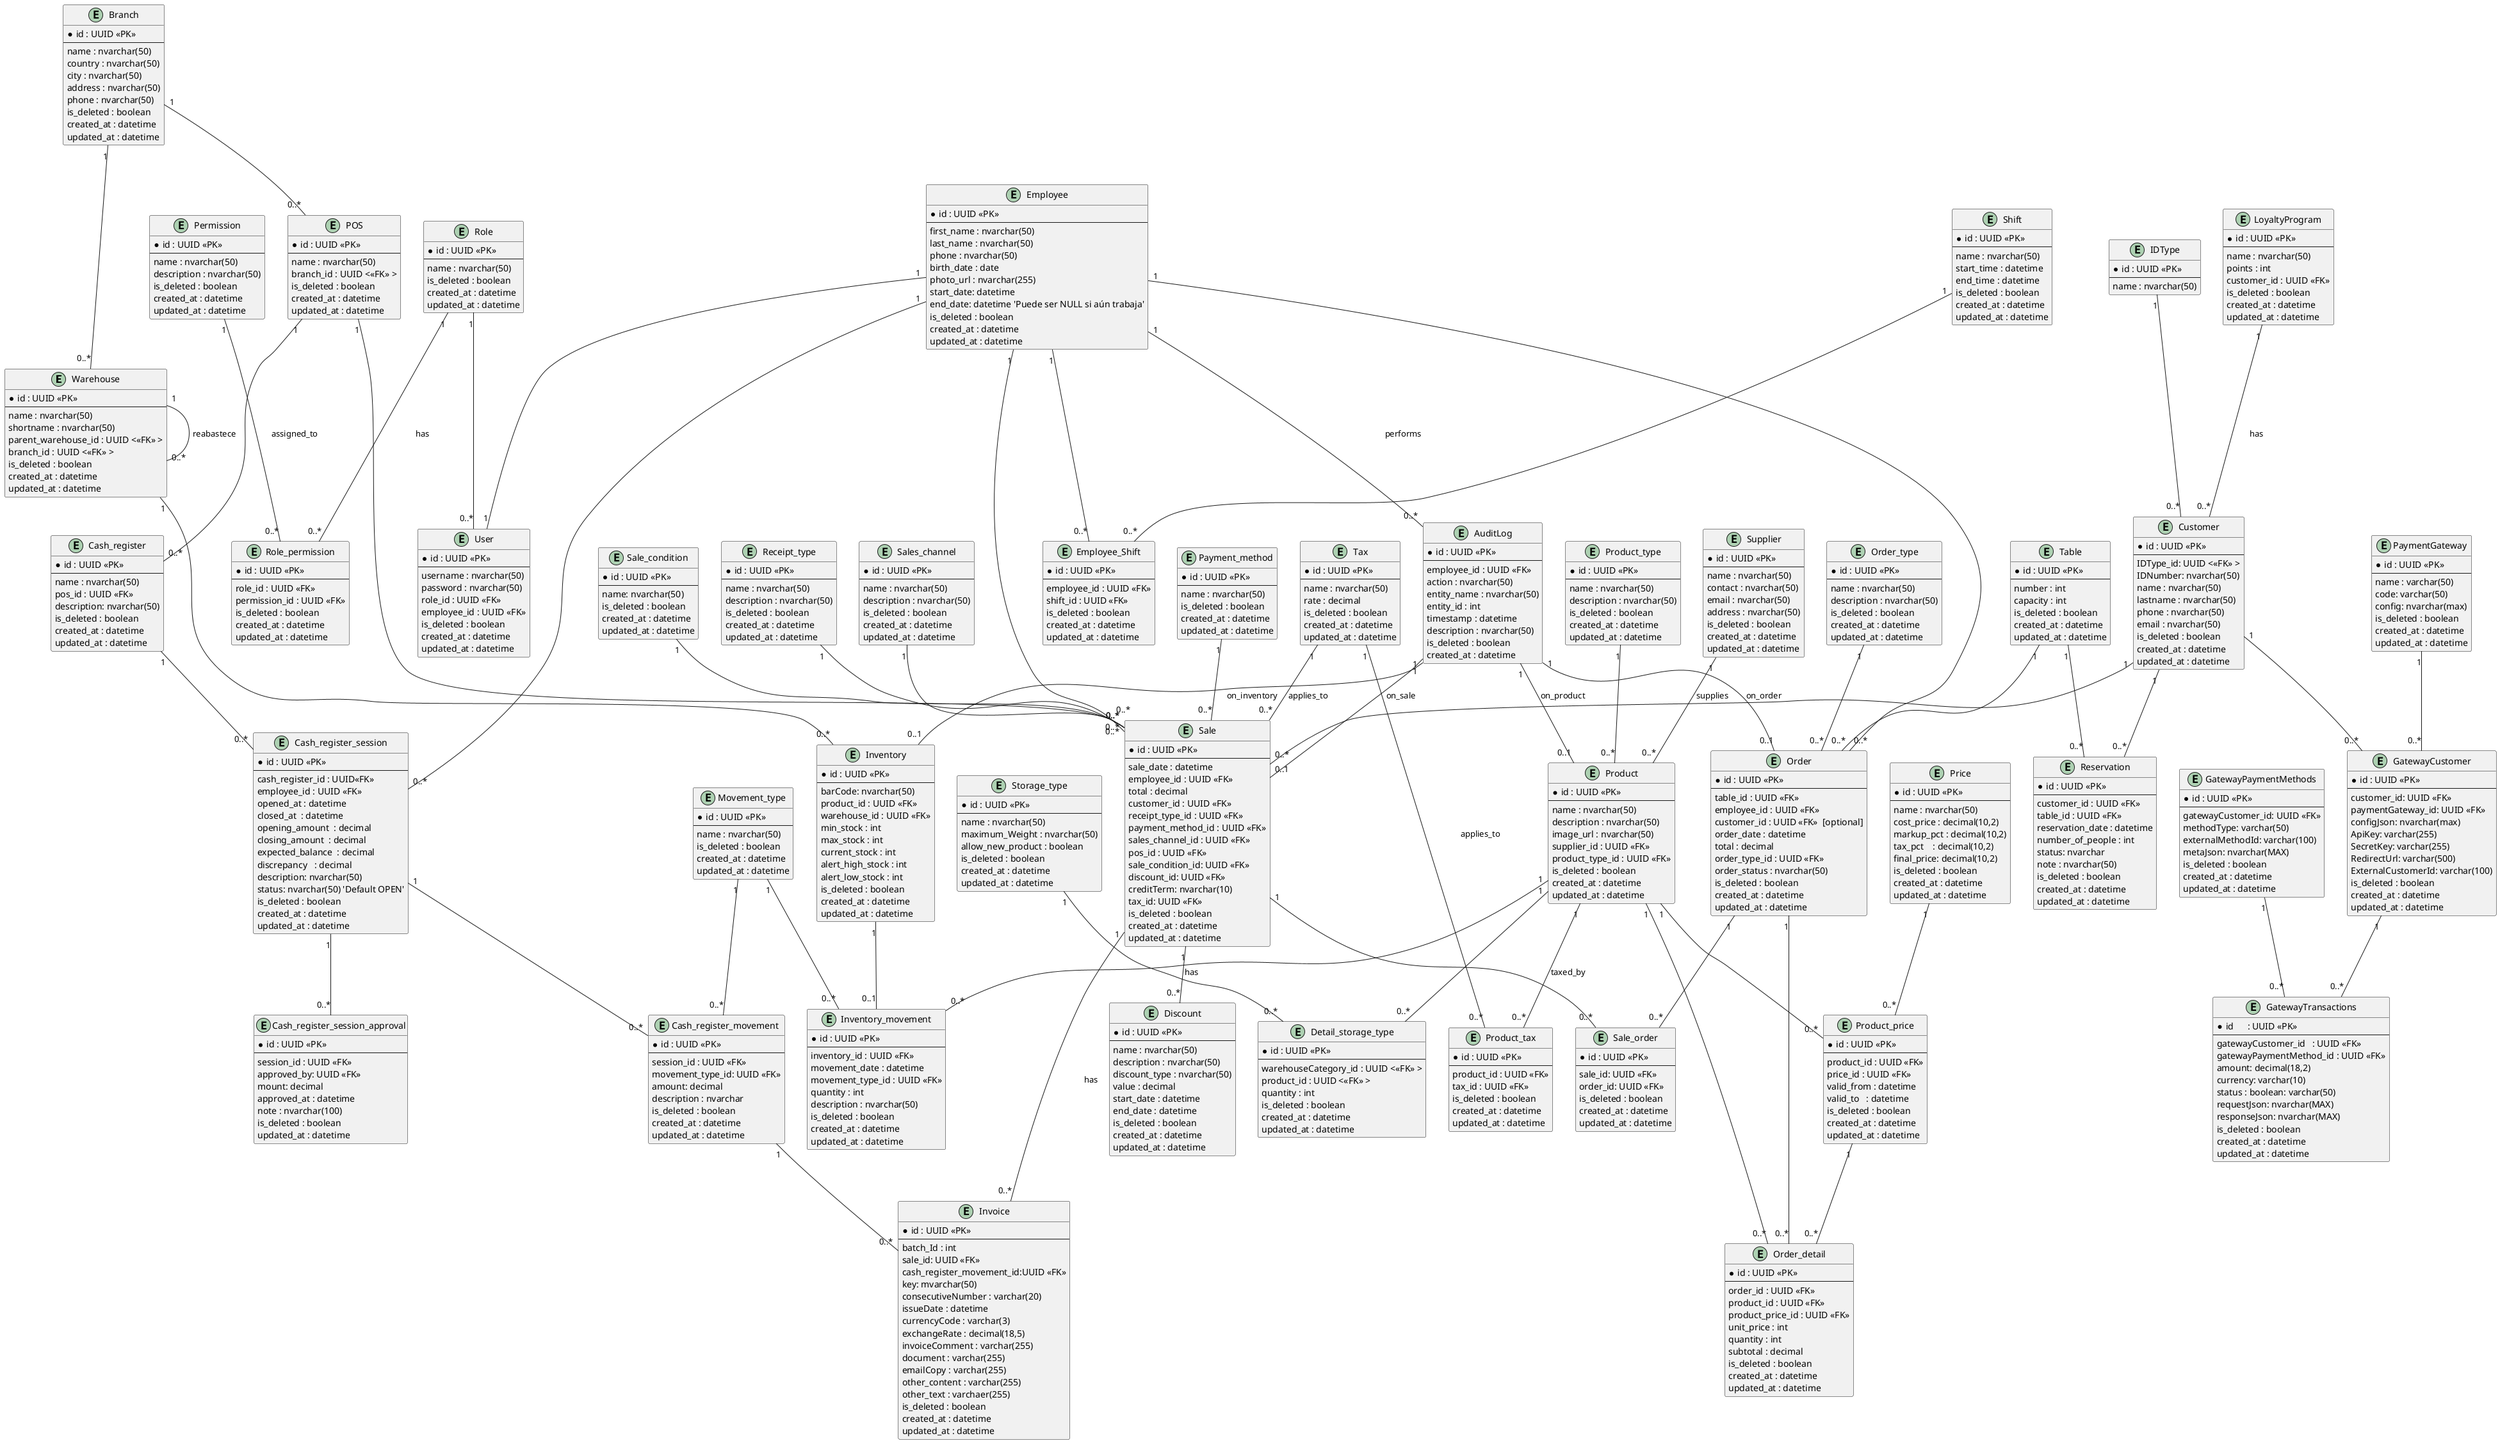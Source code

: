 @startuml  
/' 
 Modelo de Restaurante con Sucursales, Canales de Venta, Puntos de Venta, Gestión de Almacenes, Auditoría, Reservaciones/Promociones y Módulo de Cajas.
 Optimizado a 3FN y con mejoras en nomenclatura, normalización y trazabilidad.
'/ 

' ALMACENES =================
entity Warehouse {
  * id : UUID <<PK>>
  --
  name : nvarchar(50)
  shortname : nvarchar(50)
  parent_warehouse_id : UUID <<<FK>> > /'Para reabastecimiento de otro almacén'/
  branch_id : UUID <<<FK>> >  /'Ubicación o dirección del almacén'/
  is_deleted : boolean
  created_at : datetime
  updated_at : datetime
}

entity Storage_type {
  * id : UUID <<PK>>
  --
  name : nvarchar(50)
  maximum_Weight : nvarchar(50)  /'Kg, Libras, etc.'/
  allow_new_product : boolean /'Si la ubicación está vacía, permite productos mezclados'/
  is_deleted : boolean
  created_at : datetime
  updated_at : datetime
}

entity Detail_storage_type {
  * id : UUID <<PK>>
  --
  warehouseCategory_id : UUID <<<FK>> > 
  product_id : UUID <<<FK>> > 
  quantity : int
  is_deleted : boolean
  created_at : datetime
  updated_at : datetime
}

' ENTIDAD: SUCURSAL
entity Branch {
  * id : UUID <<PK>>
  --
  name : nvarchar(50)
  country : nvarchar(50)
  city : nvarchar(50)       
  address : nvarchar(50) 
  phone : nvarchar(50)
  is_deleted : boolean
  created_at : datetime
  updated_at : datetime
}

' PUNTO DE VENTA (POS)
entity POS {
  * id : UUID <<PK>>
  --
  name : nvarchar(50)           /'Tipo de punto de venta (restaurante, RestoBar, etc.)'/
  branch_id : UUID <<<FK>> > 
  is_deleted : boolean
  created_at : datetime
  updated_at : datetime
}


' CLIENTE
entity IDType {
  * id : UUID <<PK>>
  --
  name : nvarchar(50)
}
entity Customer {
  * id : UUID <<PK>>
  --
  IDType_id: UUID <<<FK>> >
  IDNumber: nvarchar(50)
  name : nvarchar(50)
  lastname : nvarchar(50)
  phone : nvarchar(50)
  email : nvarchar(50)
  is_deleted : boolean
  created_at : datetime
  updated_at : datetime
}

' MESA
entity Table {
  * id : UUID <<PK>>
  --
  number : int
  capacity : int
  is_deleted : boolean 
  created_at : datetime
  updated_at : datetime
}

' EMPLEADO
entity Employee {
  * id : UUID <<PK>>
  --
  first_name : nvarchar(50)
  last_name : nvarchar(50)
  phone : nvarchar(50)
  birth_date : date
  photo_url : nvarchar(255)
  start_date: datetime
  end_date: datetime 'Puede ser NULL si aún trabaja'
  is_deleted : boolean
  created_at : datetime
  updated_at : datetime
}

' ORDEN
entity Order {
  * id : UUID <<PK>>
  --
  table_id : UUID <<FK>> 
  employee_id : UUID <<FK>>  /'Replaces waiter_id'/
  customer_id : UUID <<FK>>  [optional]
  order_date : datetime
  total : decimal
  order_type_id : UUID <<FK>> 
  order_status : nvarchar(50) /'pendiente, en preparación, servida, cancelada'/
  is_deleted : boolean
  created_at : datetime
  updated_at : datetime
}

' TIPO DE ORDEN
entity Order_type {
  * id : UUID <<PK>>
  --
  name : nvarchar(50)
  description : nvarchar(50)
  is_deleted : boolean
  created_at : datetime
  updated_at : datetime
}

' DETALLE DE LA ORDEN
entity Order_detail {
  * id : UUID <<PK>>
  --
  order_id : UUID <<FK>> 
  product_id : UUID <<FK>> 
  product_price_id : UUID <<FK>> 
  unit_price : int
  quantity : int
  subtotal : decimal
  is_deleted : boolean
  created_at : datetime
  updated_at : datetime
}

' TIPO DE PRODUCTO
entity Product_type {
  * id : UUID <<PK>>
  --
  name : nvarchar(50)
  description : nvarchar(50)
  is_deleted : boolean
  created_at : datetime
  updated_at : datetime
}

' PRODUCTO 
entity Product {
  * id : UUID <<PK>>
  --
  name : nvarchar(50)
  description : nvarchar(50)
  image_url : nvarchar(50)
  supplier_id : UUID <<FK>> 
  product_type_id : UUID <<FK>> 
  is_deleted : boolean
  created_at : datetime
  updated_at : datetime
}

' Product Taxes
entity Product_tax {
  * id : UUID <<PK>>
  --
  product_id : UUID <<FK>> 
  tax_id : UUID <<FK>> 
  is_deleted : boolean
  created_at : datetime
  updated_at : datetime
}

' Precio
entity Price {
  * id : UUID <<PK>>
  --
  name : nvarchar(50) /'Precio Público', 'Happy Hour'/
  cost_price : decimal(10,2) /'precio de costo base'/
  markup_pct : decimal(10,2)/'utilidad en % (e.g. 30.00)'/
  tax_pct    : decimal(10,2)/'impuesto en % (e.g. 18.00)'/
  final_price: decimal(10,2)/'precio calculado o fijo'/
  is_deleted : boolean
  created_at : datetime
  updated_at : datetime
}
' Producto Precio 
entity Product_price {
  * id : UUID <<PK>>
  --
  product_id : UUID <<FK>> 
  price_id : UUID <<FK>> 
  valid_from : datetime /'inicio de vigencia de este precio'/
  valid_to   : datetime /'fin de vigencia (NULL = vigente)'/
  is_deleted : boolean
  created_at : datetime
  updated_at : datetime
}

' INVENTARIO (para sucursales)
entity Inventory {
  * id : UUID <<PK>>
  --
  barCode: nvarchar(50) 
  product_id : UUID <<FK>> 
  warehouse_id : UUID <<FK>> 
  min_stock : int
  max_stock : int
  current_stock : int
  alert_high_stock : int
  alert_low_stock : int
  is_deleted : boolean
  created_at : datetime
  updated_at : datetime
}

' USUARIOS Y PERMISOS
entity User {
  * id : UUID <<PK>>
  --
  username : nvarchar(50)
  password : nvarchar(50)     /'Almacenar hash de la contraseña'/
  role_id : UUID <<FK>> 
  employee_id : UUID <<FK>> 
  is_deleted : boolean
  created_at : datetime
  updated_at : datetime
}

entity Role {
  * id : UUID <<PK>>
  --
  name : nvarchar(50)
  is_deleted : boolean
  created_at : datetime
  updated_at : datetime
}

entity Permission {
  * id : UUID <<PK>>
  --
  name : nvarchar(50)
  description : nvarchar(50)
  is_deleted : boolean
  created_at : datetime
  updated_at : datetime
}

' Tabla intermedia con clave compuesta (en lugar de id)
entity Role_permission {
  * id : UUID <<PK>>
  --
  role_id : UUID <<FK>> 
  permission_id : UUID <<FK>> 
  is_deleted : boolean
  created_at : datetime
  updated_at : datetime
}

' COMPROBANTES (boleta, factura)
entity Receipt_type {
  * id : UUID <<PK>>
  --
  name : nvarchar(50)
  description : nvarchar(50)
  is_deleted : boolean
  created_at : datetime
  updated_at : datetime
}

' CANALES DE VENTA (web, tienda, terceros)
entity Sales_channel {
  * id : UUID <<PK>>
  --
  name : nvarchar(50)
  description : nvarchar(50)
  is_deleted : boolean
  created_at : datetime
  updated_at : datetime
}

' VENTA (transacción final)
entity Sale {
  * id : UUID <<PK>>
  --
  sale_date : datetime
  employee_id : UUID <<FK>> /' cashier_id '/
  total : decimal
  customer_id : UUID <<FK>> 
  receipt_type_id : UUID <<FK>> 
  payment_method_id : UUID <<FK>> 
  sales_channel_id : UUID <<FK>> 
  pos_id : UUID <<FK>> 
  sale_condition_id: UUID <<FK>> 
  discount_id: UUID <<FK>> 
  creditTerm: nvarchar(10) /'plazo credito: Se omite si viene vacío, pero es de condición obligatoria cuando la condición de la venta es crédito'/
  tax_id: UUID <<FK>> 
  is_deleted : boolean
  created_at : datetime
  updated_at : datetime
}
entity Sale_order {
  * id : UUID <<PK>>
  --
  sale_id: UUID <<FK>> 
  order_id: UUID <<FK>> 
  is_deleted : boolean
  created_at : datetime
  updated_at : datetime
}

' MÉTODO DE PAGO
entity Payment_method {
  * id : UUID <<PK>>
  --
  name : nvarchar(50)
  is_deleted : boolean
  created_at : datetime
  updated_at : datetime
}

' MOVIMIENTOS DE INVENTARIO
entity Inventory_movement {
  * id : UUID <<PK>>
  --
  inventory_id : UUID <<FK>> 
  movement_date : datetime
  movement_type_id : UUID <<FK>> 
  quantity : int
  description : nvarchar(50)
  is_deleted : boolean
  created_at : datetime
  updated_at : datetime
}

' TIPO DE MOVIMIENTO (ingreso o salida)
entity Movement_type {
  * id : UUID <<PK>>
  --
  name : nvarchar(50)
  is_deleted : boolean
  created_at : datetime
  updated_at : datetime
}

' NUEVAS ENTIDADES: Reservaciones y Promociones

' Reservaciones
entity Reservation {
  * id : UUID <<PK>>
  --
  customer_id : UUID <<FK>> 
  table_id : UUID <<FK>> 
  reservation_date : datetime
  number_of_people : int
  status: nvarchar
  note : nvarchar(50)
  is_deleted : boolean
  created_at : datetime
  updated_at : datetime
}

' Impuestos
entity Tax {
  * id : UUID <<PK>>
  --
  name : nvarchar(50)
  rate : decimal
  is_deleted : boolean
  created_at : datetime
  updated_at : datetime
}

' MÓDULO DE CAJAS

' Caja principal
entity Cash_register {
  * id : UUID <<PK>>
  --
  name : nvarchar(50) /'caja principal salon1'/ 
  pos_id : UUID <<FK>> 
  description: nvarchar(50)
  is_deleted : boolean
  created_at : datetime
  updated_at : datetime
}

' (Apertura de caja)
entity Cash_register_session {
  * id : UUID <<PK>>
  --
  cash_register_id : UUID<<FK>> /'caja principal salon1'/ 
  employee_id : UUID <<FK>> 
  opened_at : datetime
  closed_at  : datetime
  opening_amount  : decimal /'Monto inicial, ej: $100'/ 
  closing_amount  : decimal /'Monto final, ej: $100'/ 
  expected_balance  : decimal /'calculado al cerrar'/ 
  discrepancy   : decimal /'diferencia (overage/shortage)'/ 
  description: nvarchar(50)
  status: nvarchar(50) 'Default OPEN'
  is_deleted : boolean
  created_at : datetime
  updated_at : datetime
}

'Movimientos de caja SALE | INCOME | EXPENSE | REFUND
entity Cash_register_movement {
  * id : UUID <<PK>>
  --
  session_id : UUID <<FK>> 
  movement_type_id: UUID <<FK>>
  amount: decimal
  description : nvarchar
  is_deleted : boolean
  created_at : datetime
  updated_at : datetime
}
'(Opcional) Registro de aprobaciones de cierre con discrepancia
entity Cash_register_session_approval {
  * id : UUID <<PK>>
  --
  session_id : UUID <<FK>> 
  approved_by: UUID <<FK>>
  mount: decimal
  approved_at : datetime
  note : nvarchar(100)
  is_deleted : boolean
  updated_at : datetime
}
' Promociones y Descuentos
entity Discount {
  * id : UUID <<PK>>
  --
  name : nvarchar(50)
  description : nvarchar(50)
  discount_type : nvarchar(50) /'percentage or fixed amount'/
  value : decimal
  start_date : datetime
  end_date : datetime
  is_deleted : boolean
  created_at : datetime
  updated_at : datetime
}

' Turnos
entity Shift {
  * id : UUID <<PK>>
  --
  name : nvarchar(50)
  start_time : datetime
  end_time : datetime
  is_deleted : boolean
  created_at : datetime
  updated_at : datetime
}

' Auditoría
entity AuditLog {
  * id : UUID <<PK>>
  --
  employee_id : UUID <<FK>>
  action : nvarchar(50)
  entity_name : nvarchar(50)
  entity_id : int
  timestamp : datetime
  description : nvarchar(50)
  is_deleted : boolean
  created_at : datetime
}

' Proveedor
entity Supplier {
  * id : UUID <<PK>>
  --
  name : nvarchar(50)
  contact : nvarchar(50)
  email : nvarchar(50)
  address : nvarchar(50)
  is_deleted : boolean
  created_at : datetime
  updated_at : datetime
}

' Programa de Lealtad
entity LoyaltyProgram {
  * id : UUID <<PK>>
  --
  name : nvarchar(50)
  points : int
  customer_id : UUID <<FK>>
  is_deleted : boolean
  created_at : datetime
  updated_at : datetime
}

' Relación entre Employee y Shift mediante tabla intermedia.
entity Employee_Shift {
  * id : UUID <<PK>>
  --
  employee_id : UUID <<FK>>
  shift_id : UUID <<FK>>
  is_deleted : boolean
  created_at : datetime
  updated_at : datetime
}
/'condicion venta, contado, credito,'/
entity Sale_condition {
  * id : UUID <<PK>>
  --
  name: nvarchar(50)
  is_deleted : boolean
  created_at : datetime
  updated_at : datetime
}
'MODULO FACTURACION
entity Invoice {
  * id : UUID <<PK>>
  --
  batch_Id : int
  sale_id: UUID <<FK>>
  cash_register_movement_id:UUID <<FK>>
  key: mvarchar(50) /'(si no se envía el API lo genera automáticamente y lo devuelve en la respuesta)'/
  consecutiveNumber : varchar(20)
  issueDate : datetime
  currencyCode : varchar(3) /'codigo moneda'/
  exchangeRate : decimal(18,5) /'tipo de cambio'/
  invoiceComment : varchar(255) /'Comentario factura'/
  document : varchar(255)
  emailCopy : varchar(255) /'deben de venir separadas por punto y coma (;) sin espacios.'/
  other_content : varchar(255)
  other_text : varchaer(255)
  is_deleted : boolean
  created_at : datetime
  updated_at : datetime
}

' Tabla maestra de pasarelas de pago.
entity PaymentGateway {
  * id : UUID <<PK>>
  --
  name : varchar(50) /'ej: Onvopay, tilopay,etc.'/
  code: varchar(50) /'ej: ONVO, TILO,etc.'/
  config: nvarchar(max) /'JSON con settings genéricos (p. ej. endpoints, llaves)'/
  is_deleted : boolean
  created_at : datetime
  updated_at : datetime
}
'Configuración de cada cliente para cada pasarela.
entity GatewayCustomer{
  * id : UUID <<PK>>
  --
  customer_id: UUID <<FK>> /'cliente base'/
  paymentGateway_id: UUID <<FK>> /'pasarela de pago'/
  configJson: nvarchar(max) /'JSON parametros espesificos'/
  ApiKey: varchar(255)
  SecretKey: varchar(255)
  RedirectUrl: varchar(500)
  ExternalCustomerId: varchar(100) /'id que devuelve la Api de onvo por cada customer'/
  is_deleted : boolean
  created_at : datetime
  updated_at : datetime
}
'si existe metodo de pago y hay que configurar para sinpe, card, banco.
entity GatewayPaymentMethods{
  * id : UUID <<PK>>
  --
  gatewayCustomer_id: UUID <<FK>>
  methodType: varchar(50)  /'sinpe,card,zunify'/
  externalMethodId: varchar(100) /'id que devuelve la Api de onvo por cada metodo de pago'/
  metaJson: nvarchar(MAX) /'Json Configuracion base'/
  is_deleted : boolean
  created_at : datetime
  updated_at : datetime
}
'cuando se realice la transaccion copn el tipo de pasarela y metodo de pago (intencion de pago etc.)
entity GatewayTransactions {
  * id      : UUID <<PK>>
  --
  gatewayCustomer_id   : UUID <<FK>>
  gatewayPaymentMethod_id : UUID <<FK>> /'opcional si existe metodo'/
  amount: decimal(18,2)
  currency: varchar(10)
  status : boolean: varchar(50)
  requestJson: nvarchar(MAX)  /'todo el payload enviado'/
  responseJson: nvarchar(MAX) /'podemos guardar por seguridad la respuesta de cada transaccion'/
  is_deleted : boolean
  created_at : datetime
  updated_at : datetime
}
'=================== Relaciones ====================
Customer "1" -- "0..*" GatewayCustomer
PaymentGateway "1" -- "0..*" GatewayCustomer
GatewayCustomer "1" -- "0..*" GatewayTransactions
GatewayPaymentMethods "1" -- "0..*" GatewayTransactions

'RELACION FACTURACION
Cash_register "1" -- "0..*" Cash_register_session
Cash_register_session "1" -- "0..*" Cash_register_movement
Cash_register_session "1" -- "0..*" Cash_register_session_approval
Cash_register_movement "1" -- "0..*" Invoice
' Receipt_type "1" -- "0..*" Invoice
IDType "1" -- "0..*" Customer
Sale_condition "1" -- "0..*" Sale

POS "1" -- "0..*" Cash_register

' RELACIONES GENERALES ACTUALIZADAS

' Un empleado atiende muchas órdenes.
Employee "1" -- "0..*" Order
Employee "1" -- "1" User
Employee "1" -- "0..*" Sale
' Una operación de caja es realizada por un usuario.
Employee "1" -- "0..*" Cash_register_session
' Un cliente puede generar muchas ventas.
Customer "1" -- "0..*" Sale

' Un tipo de orden se vincula a muchas órdenes.
Order_type "1" -- "0..*" Order

' Una orden tiene muchos detalles.
Order "1" -- "0..*" Order_detail

' Un producto aparece en muchos detalles.
Product "1" -- "0..*" Order_detail
Product "1" -- "0..*" Product_price
Price "1" -- "0..*" Product_price
Product_price "1" -- "0..*" Order_detail

' Un tipo de producto agrupa muchos productos.
Product_type "1" -- "0..*" Product

' Un usuario tiene un único rol.
Role "1" -- "0..*" User

' Un rol puede tener muchos permisos (vía clave compuesta).
Role "1" -- "0..*" Role_permission : has
Permission "1" -- "0..*" Role_permission : assigned_to



' Un comprobante se asocia a muchas ventas.
Receipt_type "1" -- "0..*" Sale

' Un método de pago se utiliza en muchas ventas.
Payment_method "1" -- "0..*" Sale

' Inventario para sucursales: un producto tiene un único registro (o ninguno).
Inventory "1" -- "0..1" Inventory_movement

' Un producto genera muchos movimientos de inventario.
Product "1" -- "0..*" Inventory_movement

' Un tipo de movimiento se usa en muchos movimientos.
Movement_type "1" -- "0..*" Inventory_movement
Movement_type "1" -- "0..*" Cash_register_movement

' Canal de venta se vincula a muchas ventas.
Sales_channel "1" -- "0..*" Sale

' Relación de Branch con Puntos de Venta.
Branch "1" -- "0..*" POS
Branch "1" -- "0..*" Warehouse

' Relación de POS con Ventas.
POS "1" -- "0..*" Sale

' Relación de ALMACÉN con operaciones.
Warehouse "1" -- "0..*" Inventory

' Relación entre Warehouse y sí mismo para jerarquía (reabastecimiento).
Warehouse "1" -- "0..*" Warehouse : reabastece

' Relación entre Warehouse_category y Detail_warehouse_category.
Storage_type "1" -- "0..*" Detail_storage_type
Product "1" -- "0..*" Detail_storage_type

' Relación entre Reservation y Customer/Table.
Customer "1" -- "0..*" Reservation
Table "1" -- "0..*" Reservation
Table "1" -- "0..*" Order

' Un producto puede ser suministrado por muchos proveedores.
Supplier "1" -- "0..*" Product : supplies

' Una venta puede tener muchos descuentos aplicados.
Sale "1" -- "0..*" Discount : has

' Un usuario realiza acciones que se registran en el log de auditoría.
Employee "1" -- "0..*" AuditLog : performs
AuditLog "1" -- "0..1" Product : on_product
AuditLog "1" -- "0..1" Sale : on_sale
AuditLog "1" -- "0..1" Order : on_order
AuditLog "1" -- "0..1" Inventory : on_inventory
'AuditLog "1" -- "0..1" Discount : on_discount



Product "1" -- "0..*" Product_tax : taxed_by
Tax "1" -- "0..*" Product_tax : applies_to
Tax "1" -- "0..*" Sale : applies_to

Employee "1" -- "0..*" Employee_Shift
Shift "1" -- "0..*" Employee_Shift
LoyaltyProgram "1" -- "0..*" Customer : has
Sale "1" -- "0..*" Invoice : has
Sale "1" -- "0..*" Sale_order
Order "1" -- "0..*" Sale_order
@enduml
